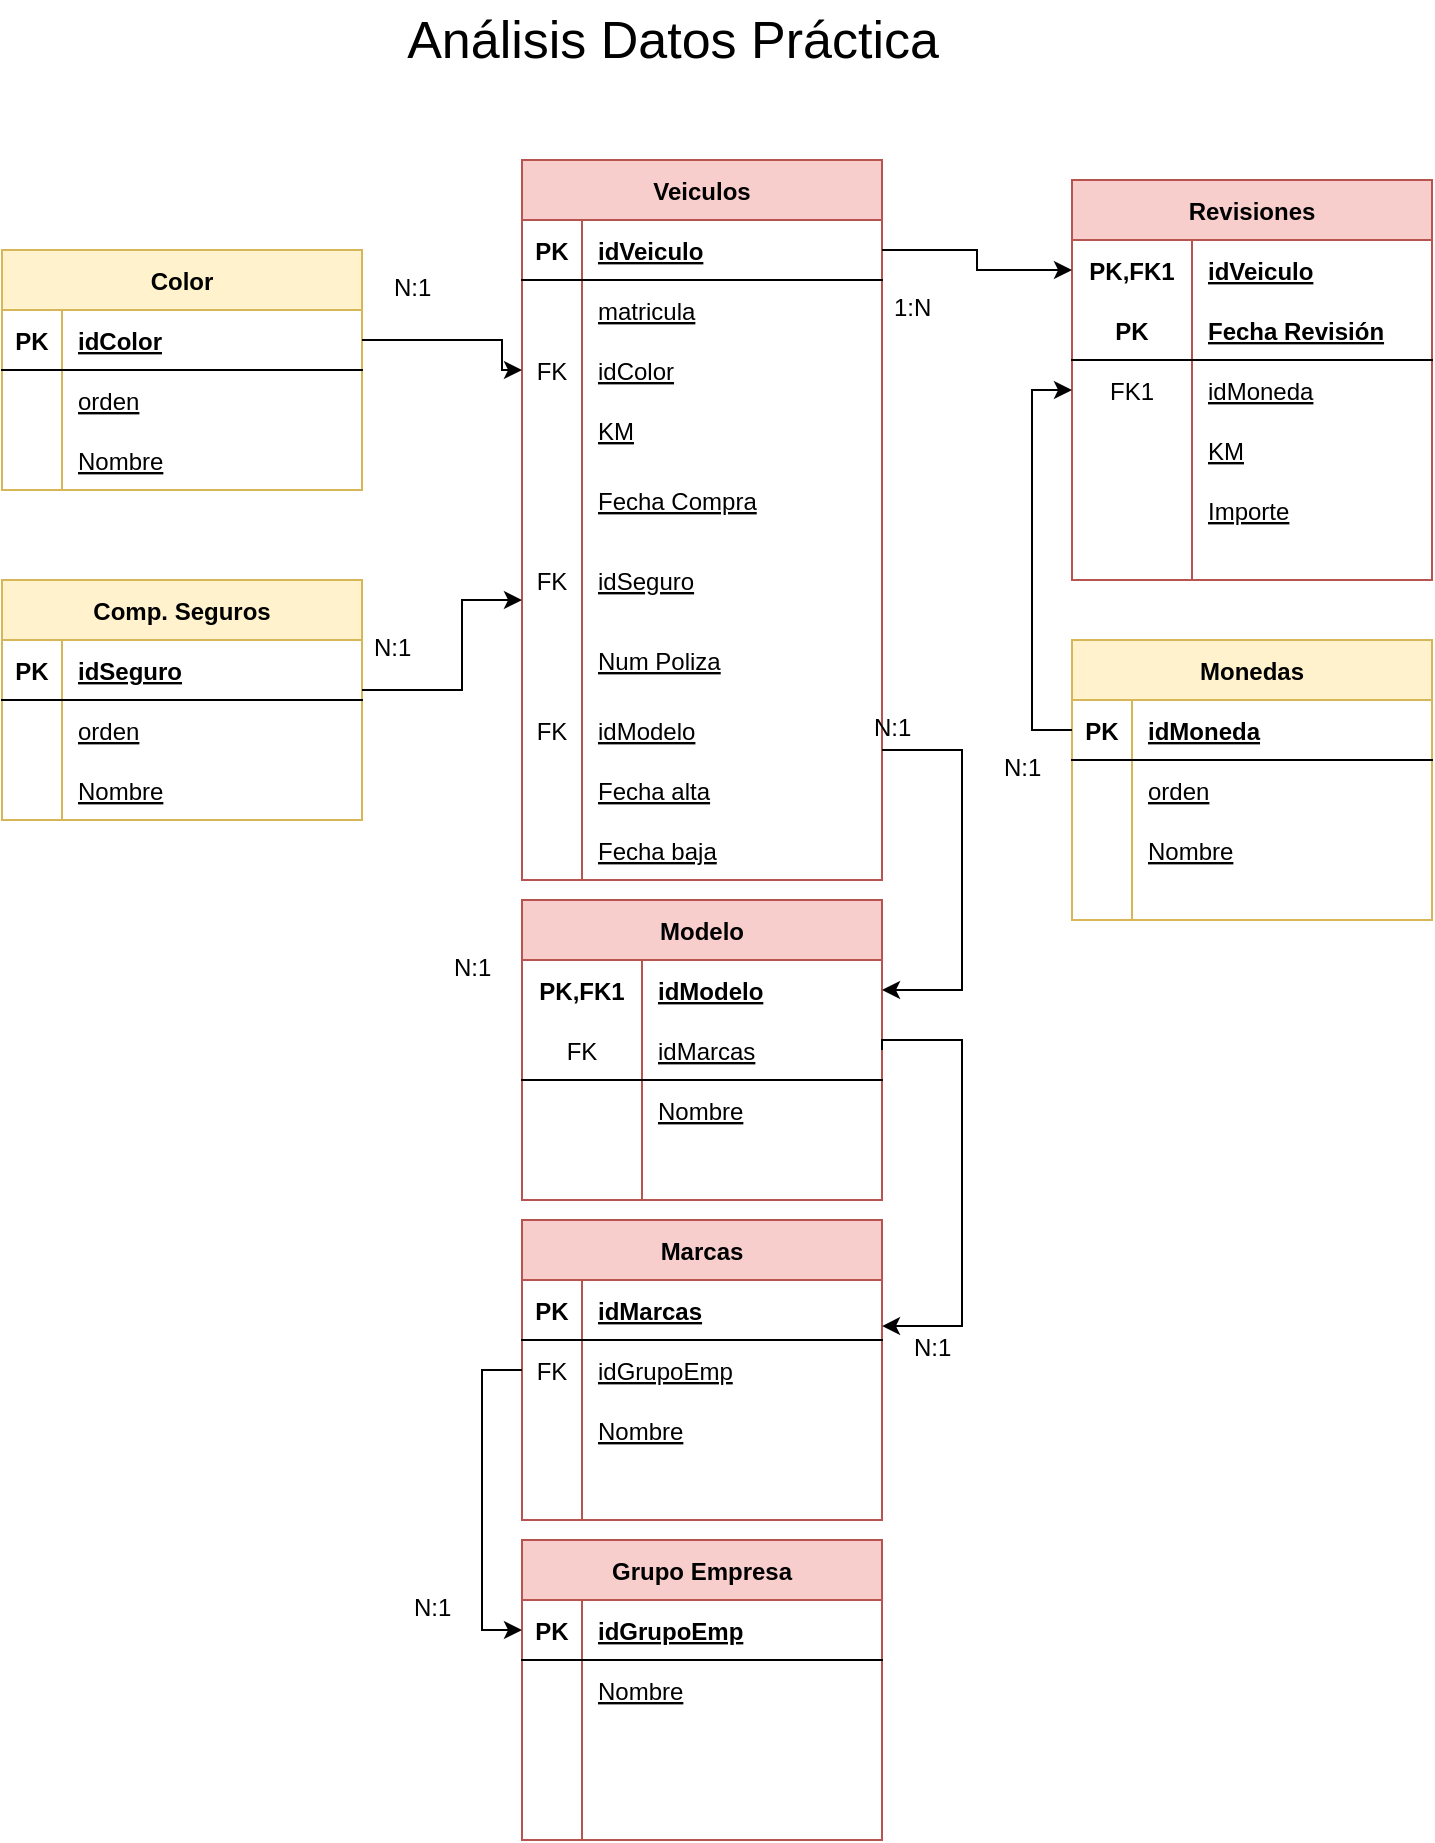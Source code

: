 <mxfile version="20.8.10" type="device"><diagram id="R2lEEEUBdFMjLlhIrx00" name="Page-1"><mxGraphModel dx="1322" dy="835" grid="1" gridSize="10" guides="1" tooltips="1" connect="1" arrows="1" fold="1" page="1" pageScale="1" pageWidth="850" pageHeight="1100" math="0" shadow="0" extFonts="Permanent Marker^https://fonts.googleapis.com/css?family=Permanent+Marker"><root><mxCell id="0"/><mxCell id="1" parent="0"/><mxCell id="zGEkNFuMhhbatjCjMRra-1" value="Veiculos" style="shape=table;startSize=30;container=1;collapsible=1;childLayout=tableLayout;fixedRows=1;rowLines=0;fontStyle=1;align=center;resizeLast=1;fillColor=#f8cecc;strokeColor=#b85450;" parent="1" vertex="1"><mxGeometry x="70" y="90" width="180" height="360" as="geometry"/></mxCell><mxCell id="zGEkNFuMhhbatjCjMRra-2" value="" style="shape=tableRow;horizontal=0;startSize=0;swimlaneHead=0;swimlaneBody=0;fillColor=none;collapsible=0;dropTarget=0;points=[[0,0.5],[1,0.5]];portConstraint=eastwest;top=0;left=0;right=0;bottom=1;" parent="zGEkNFuMhhbatjCjMRra-1" vertex="1"><mxGeometry y="30" width="180" height="30" as="geometry"/></mxCell><mxCell id="zGEkNFuMhhbatjCjMRra-3" value="PK" style="shape=partialRectangle;connectable=0;fillColor=none;top=0;left=0;bottom=0;right=0;fontStyle=1;overflow=hidden;" parent="zGEkNFuMhhbatjCjMRra-2" vertex="1"><mxGeometry width="30" height="30" as="geometry"><mxRectangle width="30" height="30" as="alternateBounds"/></mxGeometry></mxCell><mxCell id="zGEkNFuMhhbatjCjMRra-4" value="idVeiculo" style="shape=partialRectangle;connectable=0;fillColor=none;top=0;left=0;bottom=0;right=0;align=left;spacingLeft=6;fontStyle=5;overflow=hidden;" parent="zGEkNFuMhhbatjCjMRra-2" vertex="1"><mxGeometry x="30" width="150" height="30" as="geometry"><mxRectangle width="150" height="30" as="alternateBounds"/></mxGeometry></mxCell><mxCell id="zGEkNFuMhhbatjCjMRra-5" value="" style="shape=tableRow;horizontal=0;startSize=0;swimlaneHead=0;swimlaneBody=0;fillColor=none;collapsible=0;dropTarget=0;points=[[0,0.5],[1,0.5]];portConstraint=eastwest;top=0;left=0;right=0;bottom=0;" parent="zGEkNFuMhhbatjCjMRra-1" vertex="1"><mxGeometry y="60" width="180" height="30" as="geometry"/></mxCell><mxCell id="zGEkNFuMhhbatjCjMRra-6" value="" style="shape=partialRectangle;connectable=0;fillColor=none;top=0;left=0;bottom=0;right=0;editable=1;overflow=hidden;" parent="zGEkNFuMhhbatjCjMRra-5" vertex="1"><mxGeometry width="30" height="30" as="geometry"><mxRectangle width="30" height="30" as="alternateBounds"/></mxGeometry></mxCell><mxCell id="zGEkNFuMhhbatjCjMRra-7" value="matricula" style="shape=partialRectangle;connectable=0;fillColor=none;top=0;left=0;bottom=0;right=0;align=left;spacingLeft=6;overflow=hidden;fontStyle=4" parent="zGEkNFuMhhbatjCjMRra-5" vertex="1"><mxGeometry x="30" width="150" height="30" as="geometry"><mxRectangle width="150" height="30" as="alternateBounds"/></mxGeometry></mxCell><mxCell id="zGEkNFuMhhbatjCjMRra-33" value="" style="shape=tableRow;horizontal=0;startSize=0;swimlaneHead=0;swimlaneBody=0;fillColor=none;collapsible=0;dropTarget=0;points=[[0,0.5],[1,0.5]];portConstraint=eastwest;top=0;left=0;right=0;bottom=0;" parent="zGEkNFuMhhbatjCjMRra-1" vertex="1"><mxGeometry y="90" width="180" height="30" as="geometry"/></mxCell><mxCell id="zGEkNFuMhhbatjCjMRra-34" value="FK" style="shape=partialRectangle;connectable=0;fillColor=none;top=0;left=0;bottom=0;right=0;editable=1;overflow=hidden;" parent="zGEkNFuMhhbatjCjMRra-33" vertex="1"><mxGeometry width="30" height="30" as="geometry"><mxRectangle width="30" height="30" as="alternateBounds"/></mxGeometry></mxCell><mxCell id="zGEkNFuMhhbatjCjMRra-35" value="idColor" style="shape=partialRectangle;connectable=0;fillColor=none;top=0;left=0;bottom=0;right=0;align=left;spacingLeft=6;overflow=hidden;fontStyle=4" parent="zGEkNFuMhhbatjCjMRra-33" vertex="1"><mxGeometry x="30" width="150" height="30" as="geometry"><mxRectangle width="150" height="30" as="alternateBounds"/></mxGeometry></mxCell><mxCell id="zGEkNFuMhhbatjCjMRra-8" value="" style="shape=tableRow;horizontal=0;startSize=0;swimlaneHead=0;swimlaneBody=0;fillColor=none;collapsible=0;dropTarget=0;points=[[0,0.5],[1,0.5]];portConstraint=eastwest;top=0;left=0;right=0;bottom=0;" parent="zGEkNFuMhhbatjCjMRra-1" vertex="1"><mxGeometry y="120" width="180" height="30" as="geometry"/></mxCell><mxCell id="zGEkNFuMhhbatjCjMRra-9" value="" style="shape=partialRectangle;connectable=0;fillColor=none;top=0;left=0;bottom=0;right=0;editable=1;overflow=hidden;" parent="zGEkNFuMhhbatjCjMRra-8" vertex="1"><mxGeometry width="30" height="30" as="geometry"><mxRectangle width="30" height="30" as="alternateBounds"/></mxGeometry></mxCell><mxCell id="zGEkNFuMhhbatjCjMRra-10" value="KM" style="shape=partialRectangle;connectable=0;fillColor=none;top=0;left=0;bottom=0;right=0;align=left;spacingLeft=6;overflow=hidden;fontStyle=4" parent="zGEkNFuMhhbatjCjMRra-8" vertex="1"><mxGeometry x="30" width="150" height="30" as="geometry"><mxRectangle width="150" height="30" as="alternateBounds"/></mxGeometry></mxCell><mxCell id="zGEkNFuMhhbatjCjMRra-11" value="" style="shape=tableRow;horizontal=0;startSize=0;swimlaneHead=0;swimlaneBody=0;fillColor=none;collapsible=0;dropTarget=0;points=[[0,0.5],[1,0.5]];portConstraint=eastwest;top=0;left=0;right=0;bottom=0;" parent="zGEkNFuMhhbatjCjMRra-1" vertex="1"><mxGeometry y="150" width="180" height="40" as="geometry"/></mxCell><mxCell id="zGEkNFuMhhbatjCjMRra-12" value="" style="shape=partialRectangle;connectable=0;fillColor=none;top=0;left=0;bottom=0;right=0;editable=1;overflow=hidden;" parent="zGEkNFuMhhbatjCjMRra-11" vertex="1"><mxGeometry width="30" height="40" as="geometry"><mxRectangle width="30" height="40" as="alternateBounds"/></mxGeometry></mxCell><mxCell id="zGEkNFuMhhbatjCjMRra-13" value="Fecha Compra" style="shape=partialRectangle;connectable=0;fillColor=none;top=0;left=0;bottom=0;right=0;align=left;spacingLeft=6;overflow=hidden;fontStyle=4" parent="zGEkNFuMhhbatjCjMRra-11" vertex="1"><mxGeometry x="30" width="150" height="40" as="geometry"><mxRectangle width="150" height="40" as="alternateBounds"/></mxGeometry></mxCell><mxCell id="zGEkNFuMhhbatjCjMRra-14" value="" style="shape=tableRow;horizontal=0;startSize=0;swimlaneHead=0;swimlaneBody=0;fillColor=none;collapsible=0;dropTarget=0;points=[[0,0.5],[1,0.5]];portConstraint=eastwest;top=0;left=0;right=0;bottom=0;" parent="zGEkNFuMhhbatjCjMRra-1" vertex="1"><mxGeometry y="190" width="180" height="40" as="geometry"/></mxCell><mxCell id="zGEkNFuMhhbatjCjMRra-15" value="FK" style="shape=partialRectangle;connectable=0;fillColor=none;top=0;left=0;bottom=0;right=0;editable=1;overflow=hidden;" parent="zGEkNFuMhhbatjCjMRra-14" vertex="1"><mxGeometry width="30" height="40" as="geometry"><mxRectangle width="30" height="40" as="alternateBounds"/></mxGeometry></mxCell><mxCell id="zGEkNFuMhhbatjCjMRra-16" value="idSeguro" style="shape=partialRectangle;connectable=0;fillColor=none;top=0;left=0;bottom=0;right=0;align=left;spacingLeft=6;overflow=hidden;fontStyle=4" parent="zGEkNFuMhhbatjCjMRra-14" vertex="1"><mxGeometry x="30" width="150" height="40" as="geometry"><mxRectangle width="150" height="40" as="alternateBounds"/></mxGeometry></mxCell><mxCell id="zGEkNFuMhhbatjCjMRra-17" value="" style="shape=tableRow;horizontal=0;startSize=0;swimlaneHead=0;swimlaneBody=0;fillColor=none;collapsible=0;dropTarget=0;points=[[0,0.5],[1,0.5]];portConstraint=eastwest;top=0;left=0;right=0;bottom=0;" parent="zGEkNFuMhhbatjCjMRra-1" vertex="1"><mxGeometry y="230" width="180" height="40" as="geometry"/></mxCell><mxCell id="zGEkNFuMhhbatjCjMRra-18" value="" style="shape=partialRectangle;connectable=0;fillColor=none;top=0;left=0;bottom=0;right=0;editable=1;overflow=hidden;" parent="zGEkNFuMhhbatjCjMRra-17" vertex="1"><mxGeometry width="30" height="40" as="geometry"><mxRectangle width="30" height="40" as="alternateBounds"/></mxGeometry></mxCell><mxCell id="zGEkNFuMhhbatjCjMRra-19" value="Num Poliza" style="shape=partialRectangle;connectable=0;fillColor=none;top=0;left=0;bottom=0;right=0;align=left;spacingLeft=6;overflow=hidden;fontStyle=4" parent="zGEkNFuMhhbatjCjMRra-17" vertex="1"><mxGeometry x="30" width="150" height="40" as="geometry"><mxRectangle width="150" height="40" as="alternateBounds"/></mxGeometry></mxCell><mxCell id="rIKwy2WByhhXQxjDr6ef-1" value="" style="shape=tableRow;horizontal=0;startSize=0;swimlaneHead=0;swimlaneBody=0;fillColor=none;collapsible=0;dropTarget=0;points=[[0,0.5],[1,0.5]];portConstraint=eastwest;top=0;left=0;right=0;bottom=0;" parent="zGEkNFuMhhbatjCjMRra-1" vertex="1"><mxGeometry y="270" width="180" height="30" as="geometry"/></mxCell><mxCell id="rIKwy2WByhhXQxjDr6ef-2" value="FK" style="shape=partialRectangle;connectable=0;fillColor=none;top=0;left=0;bottom=0;right=0;editable=1;overflow=hidden;" parent="rIKwy2WByhhXQxjDr6ef-1" vertex="1"><mxGeometry width="30" height="30" as="geometry"><mxRectangle width="30" height="30" as="alternateBounds"/></mxGeometry></mxCell><mxCell id="rIKwy2WByhhXQxjDr6ef-3" value="idModelo" style="shape=partialRectangle;connectable=0;fillColor=none;top=0;left=0;bottom=0;right=0;align=left;spacingLeft=6;overflow=hidden;fontStyle=4" parent="rIKwy2WByhhXQxjDr6ef-1" vertex="1"><mxGeometry x="30" width="150" height="30" as="geometry"><mxRectangle width="150" height="30" as="alternateBounds"/></mxGeometry></mxCell><mxCell id="rIKwy2WByhhXQxjDr6ef-8" value="" style="shape=tableRow;horizontal=0;startSize=0;swimlaneHead=0;swimlaneBody=0;fillColor=none;collapsible=0;dropTarget=0;points=[[0,0.5],[1,0.5]];portConstraint=eastwest;top=0;left=0;right=0;bottom=0;" parent="zGEkNFuMhhbatjCjMRra-1" vertex="1"><mxGeometry y="300" width="180" height="30" as="geometry"/></mxCell><mxCell id="rIKwy2WByhhXQxjDr6ef-9" value="" style="shape=partialRectangle;connectable=0;fillColor=none;top=0;left=0;bottom=0;right=0;editable=1;overflow=hidden;" parent="rIKwy2WByhhXQxjDr6ef-8" vertex="1"><mxGeometry width="30" height="30" as="geometry"><mxRectangle width="30" height="30" as="alternateBounds"/></mxGeometry></mxCell><mxCell id="rIKwy2WByhhXQxjDr6ef-10" value="Fecha alta" style="shape=partialRectangle;connectable=0;fillColor=none;top=0;left=0;bottom=0;right=0;align=left;spacingLeft=6;overflow=hidden;fontStyle=4" parent="rIKwy2WByhhXQxjDr6ef-8" vertex="1"><mxGeometry x="30" width="150" height="30" as="geometry"><mxRectangle width="150" height="30" as="alternateBounds"/></mxGeometry></mxCell><mxCell id="rIKwy2WByhhXQxjDr6ef-11" value="" style="shape=tableRow;horizontal=0;startSize=0;swimlaneHead=0;swimlaneBody=0;fillColor=none;collapsible=0;dropTarget=0;points=[[0,0.5],[1,0.5]];portConstraint=eastwest;top=0;left=0;right=0;bottom=0;" parent="zGEkNFuMhhbatjCjMRra-1" vertex="1"><mxGeometry y="330" width="180" height="30" as="geometry"/></mxCell><mxCell id="rIKwy2WByhhXQxjDr6ef-12" value="" style="shape=partialRectangle;connectable=0;fillColor=none;top=0;left=0;bottom=0;right=0;editable=1;overflow=hidden;" parent="rIKwy2WByhhXQxjDr6ef-11" vertex="1"><mxGeometry width="30" height="30" as="geometry"><mxRectangle width="30" height="30" as="alternateBounds"/></mxGeometry></mxCell><mxCell id="rIKwy2WByhhXQxjDr6ef-13" value="Fecha baja" style="shape=partialRectangle;connectable=0;fillColor=none;top=0;left=0;bottom=0;right=0;align=left;spacingLeft=6;overflow=hidden;fontStyle=4" parent="rIKwy2WByhhXQxjDr6ef-11" vertex="1"><mxGeometry x="30" width="150" height="30" as="geometry"><mxRectangle width="150" height="30" as="alternateBounds"/></mxGeometry></mxCell><mxCell id="zGEkNFuMhhbatjCjMRra-20" value="Marcas" style="shape=table;startSize=30;container=1;collapsible=1;childLayout=tableLayout;fixedRows=1;rowLines=0;fontStyle=1;align=center;resizeLast=1;fillColor=#f8cecc;strokeColor=#b85450;" parent="1" vertex="1"><mxGeometry x="70" y="620" width="180" height="150" as="geometry"/></mxCell><mxCell id="zGEkNFuMhhbatjCjMRra-21" value="" style="shape=tableRow;horizontal=0;startSize=0;swimlaneHead=0;swimlaneBody=0;fillColor=none;collapsible=0;dropTarget=0;points=[[0,0.5],[1,0.5]];portConstraint=eastwest;top=0;left=0;right=0;bottom=1;" parent="zGEkNFuMhhbatjCjMRra-20" vertex="1"><mxGeometry y="30" width="180" height="30" as="geometry"/></mxCell><mxCell id="zGEkNFuMhhbatjCjMRra-22" value="PK" style="shape=partialRectangle;connectable=0;fillColor=none;top=0;left=0;bottom=0;right=0;fontStyle=1;overflow=hidden;" parent="zGEkNFuMhhbatjCjMRra-21" vertex="1"><mxGeometry width="30" height="30" as="geometry"><mxRectangle width="30" height="30" as="alternateBounds"/></mxGeometry></mxCell><mxCell id="zGEkNFuMhhbatjCjMRra-23" value="idMarcas" style="shape=partialRectangle;connectable=0;fillColor=none;top=0;left=0;bottom=0;right=0;align=left;spacingLeft=6;fontStyle=5;overflow=hidden;" parent="zGEkNFuMhhbatjCjMRra-21" vertex="1"><mxGeometry x="30" width="150" height="30" as="geometry"><mxRectangle width="150" height="30" as="alternateBounds"/></mxGeometry></mxCell><mxCell id="zGEkNFuMhhbatjCjMRra-24" value="" style="shape=tableRow;horizontal=0;startSize=0;swimlaneHead=0;swimlaneBody=0;fillColor=none;collapsible=0;dropTarget=0;points=[[0,0.5],[1,0.5]];portConstraint=eastwest;top=0;left=0;right=0;bottom=0;" parent="zGEkNFuMhhbatjCjMRra-20" vertex="1"><mxGeometry y="60" width="180" height="30" as="geometry"/></mxCell><mxCell id="zGEkNFuMhhbatjCjMRra-25" value="FK" style="shape=partialRectangle;connectable=0;fillColor=none;top=0;left=0;bottom=0;right=0;editable=1;overflow=hidden;" parent="zGEkNFuMhhbatjCjMRra-24" vertex="1"><mxGeometry width="30" height="30" as="geometry"><mxRectangle width="30" height="30" as="alternateBounds"/></mxGeometry></mxCell><mxCell id="zGEkNFuMhhbatjCjMRra-26" value="idGrupoEmp" style="shape=partialRectangle;connectable=0;fillColor=none;top=0;left=0;bottom=0;right=0;align=left;spacingLeft=6;overflow=hidden;fontStyle=4" parent="zGEkNFuMhhbatjCjMRra-24" vertex="1"><mxGeometry x="30" width="150" height="30" as="geometry"><mxRectangle width="150" height="30" as="alternateBounds"/></mxGeometry></mxCell><mxCell id="zGEkNFuMhhbatjCjMRra-27" value="" style="shape=tableRow;horizontal=0;startSize=0;swimlaneHead=0;swimlaneBody=0;fillColor=none;collapsible=0;dropTarget=0;points=[[0,0.5],[1,0.5]];portConstraint=eastwest;top=0;left=0;right=0;bottom=0;" parent="zGEkNFuMhhbatjCjMRra-20" vertex="1"><mxGeometry y="90" width="180" height="30" as="geometry"/></mxCell><mxCell id="zGEkNFuMhhbatjCjMRra-28" value="" style="shape=partialRectangle;connectable=0;fillColor=none;top=0;left=0;bottom=0;right=0;editable=1;overflow=hidden;" parent="zGEkNFuMhhbatjCjMRra-27" vertex="1"><mxGeometry width="30" height="30" as="geometry"><mxRectangle width="30" height="30" as="alternateBounds"/></mxGeometry></mxCell><mxCell id="zGEkNFuMhhbatjCjMRra-29" value="Nombre" style="shape=partialRectangle;connectable=0;fillColor=none;top=0;left=0;bottom=0;right=0;align=left;spacingLeft=6;overflow=hidden;fontStyle=4" parent="zGEkNFuMhhbatjCjMRra-27" vertex="1"><mxGeometry x="30" width="150" height="30" as="geometry"><mxRectangle width="150" height="30" as="alternateBounds"/></mxGeometry></mxCell><mxCell id="zGEkNFuMhhbatjCjMRra-30" value="" style="shape=tableRow;horizontal=0;startSize=0;swimlaneHead=0;swimlaneBody=0;fillColor=none;collapsible=0;dropTarget=0;points=[[0,0.5],[1,0.5]];portConstraint=eastwest;top=0;left=0;right=0;bottom=0;" parent="zGEkNFuMhhbatjCjMRra-20" vertex="1"><mxGeometry y="120" width="180" height="30" as="geometry"/></mxCell><mxCell id="zGEkNFuMhhbatjCjMRra-31" value="" style="shape=partialRectangle;connectable=0;fillColor=none;top=0;left=0;bottom=0;right=0;editable=1;overflow=hidden;" parent="zGEkNFuMhhbatjCjMRra-30" vertex="1"><mxGeometry width="30" height="30" as="geometry"><mxRectangle width="30" height="30" as="alternateBounds"/></mxGeometry></mxCell><mxCell id="zGEkNFuMhhbatjCjMRra-32" value="" style="shape=partialRectangle;connectable=0;fillColor=none;top=0;left=0;bottom=0;right=0;align=left;spacingLeft=6;overflow=hidden;" parent="zGEkNFuMhhbatjCjMRra-30" vertex="1"><mxGeometry x="30" width="150" height="30" as="geometry"><mxRectangle width="150" height="30" as="alternateBounds"/></mxGeometry></mxCell><mxCell id="zGEkNFuMhhbatjCjMRra-36" value="Modelo" style="shape=table;startSize=30;container=1;collapsible=1;childLayout=tableLayout;fixedRows=1;rowLines=0;fontStyle=1;align=center;resizeLast=1;fillColor=#f8cecc;strokeColor=#b85450;" parent="1" vertex="1"><mxGeometry x="70" y="460" width="180" height="150" as="geometry"/></mxCell><mxCell id="zGEkNFuMhhbatjCjMRra-37" value="" style="shape=tableRow;horizontal=0;startSize=0;swimlaneHead=0;swimlaneBody=0;fillColor=none;collapsible=0;dropTarget=0;points=[[0,0.5],[1,0.5]];portConstraint=eastwest;top=0;left=0;right=0;bottom=0;" parent="zGEkNFuMhhbatjCjMRra-36" vertex="1"><mxGeometry y="30" width="180" height="30" as="geometry"/></mxCell><mxCell id="zGEkNFuMhhbatjCjMRra-38" value="PK,FK1" style="shape=partialRectangle;connectable=0;fillColor=none;top=0;left=0;bottom=0;right=0;fontStyle=1;overflow=hidden;" parent="zGEkNFuMhhbatjCjMRra-37" vertex="1"><mxGeometry width="60" height="30" as="geometry"><mxRectangle width="60" height="30" as="alternateBounds"/></mxGeometry></mxCell><mxCell id="zGEkNFuMhhbatjCjMRra-39" value="idModelo" style="shape=partialRectangle;connectable=0;fillColor=none;top=0;left=0;bottom=0;right=0;align=left;spacingLeft=6;fontStyle=5;overflow=hidden;" parent="zGEkNFuMhhbatjCjMRra-37" vertex="1"><mxGeometry x="60" width="120" height="30" as="geometry"><mxRectangle width="120" height="30" as="alternateBounds"/></mxGeometry></mxCell><mxCell id="zGEkNFuMhhbatjCjMRra-40" value="" style="shape=tableRow;horizontal=0;startSize=0;swimlaneHead=0;swimlaneBody=0;fillColor=none;collapsible=0;dropTarget=0;points=[[0,0.5],[1,0.5]];portConstraint=eastwest;top=0;left=0;right=0;bottom=1;" parent="zGEkNFuMhhbatjCjMRra-36" vertex="1"><mxGeometry y="60" width="180" height="30" as="geometry"/></mxCell><mxCell id="zGEkNFuMhhbatjCjMRra-41" value="FK" style="shape=partialRectangle;connectable=0;fillColor=none;top=0;left=0;bottom=0;right=0;fontStyle=0;overflow=hidden;" parent="zGEkNFuMhhbatjCjMRra-40" vertex="1"><mxGeometry width="60" height="30" as="geometry"><mxRectangle width="60" height="30" as="alternateBounds"/></mxGeometry></mxCell><mxCell id="zGEkNFuMhhbatjCjMRra-42" value="idMarcas" style="shape=partialRectangle;connectable=0;fillColor=none;top=0;left=0;bottom=0;right=0;align=left;spacingLeft=6;fontStyle=4;overflow=hidden;" parent="zGEkNFuMhhbatjCjMRra-40" vertex="1"><mxGeometry x="60" width="120" height="30" as="geometry"><mxRectangle width="120" height="30" as="alternateBounds"/></mxGeometry></mxCell><mxCell id="zGEkNFuMhhbatjCjMRra-43" value="" style="shape=tableRow;horizontal=0;startSize=0;swimlaneHead=0;swimlaneBody=0;fillColor=none;collapsible=0;dropTarget=0;points=[[0,0.5],[1,0.5]];portConstraint=eastwest;top=0;left=0;right=0;bottom=0;" parent="zGEkNFuMhhbatjCjMRra-36" vertex="1"><mxGeometry y="90" width="180" height="30" as="geometry"/></mxCell><mxCell id="zGEkNFuMhhbatjCjMRra-44" value="" style="shape=partialRectangle;connectable=0;fillColor=none;top=0;left=0;bottom=0;right=0;editable=1;overflow=hidden;" parent="zGEkNFuMhhbatjCjMRra-43" vertex="1"><mxGeometry width="60" height="30" as="geometry"><mxRectangle width="60" height="30" as="alternateBounds"/></mxGeometry></mxCell><mxCell id="zGEkNFuMhhbatjCjMRra-45" value="Nombre" style="shape=partialRectangle;connectable=0;fillColor=none;top=0;left=0;bottom=0;right=0;align=left;spacingLeft=6;overflow=hidden;fontStyle=4" parent="zGEkNFuMhhbatjCjMRra-43" vertex="1"><mxGeometry x="60" width="120" height="30" as="geometry"><mxRectangle width="120" height="30" as="alternateBounds"/></mxGeometry></mxCell><mxCell id="zGEkNFuMhhbatjCjMRra-46" value="" style="shape=tableRow;horizontal=0;startSize=0;swimlaneHead=0;swimlaneBody=0;fillColor=none;collapsible=0;dropTarget=0;points=[[0,0.5],[1,0.5]];portConstraint=eastwest;top=0;left=0;right=0;bottom=0;" parent="zGEkNFuMhhbatjCjMRra-36" vertex="1"><mxGeometry y="120" width="180" height="30" as="geometry"/></mxCell><mxCell id="zGEkNFuMhhbatjCjMRra-47" value="" style="shape=partialRectangle;connectable=0;fillColor=none;top=0;left=0;bottom=0;right=0;editable=1;overflow=hidden;" parent="zGEkNFuMhhbatjCjMRra-46" vertex="1"><mxGeometry width="60" height="30" as="geometry"><mxRectangle width="60" height="30" as="alternateBounds"/></mxGeometry></mxCell><mxCell id="zGEkNFuMhhbatjCjMRra-48" value="" style="shape=partialRectangle;connectable=0;fillColor=none;top=0;left=0;bottom=0;right=0;align=left;spacingLeft=6;overflow=hidden;" parent="zGEkNFuMhhbatjCjMRra-46" vertex="1"><mxGeometry x="60" width="120" height="30" as="geometry"><mxRectangle width="120" height="30" as="alternateBounds"/></mxGeometry></mxCell><mxCell id="zGEkNFuMhhbatjCjMRra-49" value="Grupo Empresa" style="shape=table;startSize=30;container=1;collapsible=1;childLayout=tableLayout;fixedRows=1;rowLines=0;fontStyle=1;align=center;resizeLast=1;fillColor=#f8cecc;strokeColor=#b85450;" parent="1" vertex="1"><mxGeometry x="70" y="780" width="180" height="150" as="geometry"/></mxCell><mxCell id="zGEkNFuMhhbatjCjMRra-50" value="" style="shape=tableRow;horizontal=0;startSize=0;swimlaneHead=0;swimlaneBody=0;fillColor=none;collapsible=0;dropTarget=0;points=[[0,0.5],[1,0.5]];portConstraint=eastwest;top=0;left=0;right=0;bottom=1;" parent="zGEkNFuMhhbatjCjMRra-49" vertex="1"><mxGeometry y="30" width="180" height="30" as="geometry"/></mxCell><mxCell id="zGEkNFuMhhbatjCjMRra-51" value="PK" style="shape=partialRectangle;connectable=0;fillColor=none;top=0;left=0;bottom=0;right=0;fontStyle=1;overflow=hidden;" parent="zGEkNFuMhhbatjCjMRra-50" vertex="1"><mxGeometry width="30" height="30" as="geometry"><mxRectangle width="30" height="30" as="alternateBounds"/></mxGeometry></mxCell><mxCell id="zGEkNFuMhhbatjCjMRra-52" value="idGrupoEmp" style="shape=partialRectangle;connectable=0;fillColor=none;top=0;left=0;bottom=0;right=0;align=left;spacingLeft=6;fontStyle=5;overflow=hidden;" parent="zGEkNFuMhhbatjCjMRra-50" vertex="1"><mxGeometry x="30" width="150" height="30" as="geometry"><mxRectangle width="150" height="30" as="alternateBounds"/></mxGeometry></mxCell><mxCell id="zGEkNFuMhhbatjCjMRra-53" value="" style="shape=tableRow;horizontal=0;startSize=0;swimlaneHead=0;swimlaneBody=0;fillColor=none;collapsible=0;dropTarget=0;points=[[0,0.5],[1,0.5]];portConstraint=eastwest;top=0;left=0;right=0;bottom=0;" parent="zGEkNFuMhhbatjCjMRra-49" vertex="1"><mxGeometry y="60" width="180" height="30" as="geometry"/></mxCell><mxCell id="zGEkNFuMhhbatjCjMRra-54" value="" style="shape=partialRectangle;connectable=0;fillColor=none;top=0;left=0;bottom=0;right=0;editable=1;overflow=hidden;" parent="zGEkNFuMhhbatjCjMRra-53" vertex="1"><mxGeometry width="30" height="30" as="geometry"><mxRectangle width="30" height="30" as="alternateBounds"/></mxGeometry></mxCell><mxCell id="zGEkNFuMhhbatjCjMRra-55" value="Nombre" style="shape=partialRectangle;connectable=0;fillColor=none;top=0;left=0;bottom=0;right=0;align=left;spacingLeft=6;overflow=hidden;fontStyle=4" parent="zGEkNFuMhhbatjCjMRra-53" vertex="1"><mxGeometry x="30" width="150" height="30" as="geometry"><mxRectangle width="150" height="30" as="alternateBounds"/></mxGeometry></mxCell><mxCell id="zGEkNFuMhhbatjCjMRra-56" value="" style="shape=tableRow;horizontal=0;startSize=0;swimlaneHead=0;swimlaneBody=0;fillColor=none;collapsible=0;dropTarget=0;points=[[0,0.5],[1,0.5]];portConstraint=eastwest;top=0;left=0;right=0;bottom=0;" parent="zGEkNFuMhhbatjCjMRra-49" vertex="1"><mxGeometry y="90" width="180" height="30" as="geometry"/></mxCell><mxCell id="zGEkNFuMhhbatjCjMRra-57" value="" style="shape=partialRectangle;connectable=0;fillColor=none;top=0;left=0;bottom=0;right=0;editable=1;overflow=hidden;" parent="zGEkNFuMhhbatjCjMRra-56" vertex="1"><mxGeometry width="30" height="30" as="geometry"><mxRectangle width="30" height="30" as="alternateBounds"/></mxGeometry></mxCell><mxCell id="zGEkNFuMhhbatjCjMRra-58" value="" style="shape=partialRectangle;connectable=0;fillColor=none;top=0;left=0;bottom=0;right=0;align=left;spacingLeft=6;overflow=hidden;" parent="zGEkNFuMhhbatjCjMRra-56" vertex="1"><mxGeometry x="30" width="150" height="30" as="geometry"><mxRectangle width="150" height="30" as="alternateBounds"/></mxGeometry></mxCell><mxCell id="zGEkNFuMhhbatjCjMRra-59" value="" style="shape=tableRow;horizontal=0;startSize=0;swimlaneHead=0;swimlaneBody=0;fillColor=none;collapsible=0;dropTarget=0;points=[[0,0.5],[1,0.5]];portConstraint=eastwest;top=0;left=0;right=0;bottom=0;" parent="zGEkNFuMhhbatjCjMRra-49" vertex="1"><mxGeometry y="120" width="180" height="30" as="geometry"/></mxCell><mxCell id="zGEkNFuMhhbatjCjMRra-60" value="" style="shape=partialRectangle;connectable=0;fillColor=none;top=0;left=0;bottom=0;right=0;editable=1;overflow=hidden;" parent="zGEkNFuMhhbatjCjMRra-59" vertex="1"><mxGeometry width="30" height="30" as="geometry"><mxRectangle width="30" height="30" as="alternateBounds"/></mxGeometry></mxCell><mxCell id="zGEkNFuMhhbatjCjMRra-61" value="" style="shape=partialRectangle;connectable=0;fillColor=none;top=0;left=0;bottom=0;right=0;align=left;spacingLeft=6;overflow=hidden;" parent="zGEkNFuMhhbatjCjMRra-59" vertex="1"><mxGeometry x="30" width="150" height="30" as="geometry"><mxRectangle width="150" height="30" as="alternateBounds"/></mxGeometry></mxCell><mxCell id="zGEkNFuMhhbatjCjMRra-63" value="Color" style="shape=table;startSize=30;container=1;collapsible=1;childLayout=tableLayout;fixedRows=1;rowLines=0;fontStyle=1;align=center;resizeLast=1;fillColor=#fff2cc;strokeColor=#d6b656;" parent="1" vertex="1"><mxGeometry x="-190" y="135" width="180" height="120" as="geometry"/></mxCell><mxCell id="zGEkNFuMhhbatjCjMRra-64" value="" style="shape=tableRow;horizontal=0;startSize=0;swimlaneHead=0;swimlaneBody=0;fillColor=none;collapsible=0;dropTarget=0;points=[[0,0.5],[1,0.5]];portConstraint=eastwest;top=0;left=0;right=0;bottom=1;" parent="zGEkNFuMhhbatjCjMRra-63" vertex="1"><mxGeometry y="30" width="180" height="30" as="geometry"/></mxCell><mxCell id="zGEkNFuMhhbatjCjMRra-65" value="PK" style="shape=partialRectangle;connectable=0;fillColor=none;top=0;left=0;bottom=0;right=0;fontStyle=1;overflow=hidden;" parent="zGEkNFuMhhbatjCjMRra-64" vertex="1"><mxGeometry width="30" height="30" as="geometry"><mxRectangle width="30" height="30" as="alternateBounds"/></mxGeometry></mxCell><mxCell id="zGEkNFuMhhbatjCjMRra-66" value="idColor" style="shape=partialRectangle;connectable=0;fillColor=none;top=0;left=0;bottom=0;right=0;align=left;spacingLeft=6;fontStyle=5;overflow=hidden;" parent="zGEkNFuMhhbatjCjMRra-64" vertex="1"><mxGeometry x="30" width="150" height="30" as="geometry"><mxRectangle width="150" height="30" as="alternateBounds"/></mxGeometry></mxCell><mxCell id="zGEkNFuMhhbatjCjMRra-67" value="" style="shape=tableRow;horizontal=0;startSize=0;swimlaneHead=0;swimlaneBody=0;fillColor=none;collapsible=0;dropTarget=0;points=[[0,0.5],[1,0.5]];portConstraint=eastwest;top=0;left=0;right=0;bottom=0;" parent="zGEkNFuMhhbatjCjMRra-63" vertex="1"><mxGeometry y="60" width="180" height="30" as="geometry"/></mxCell><mxCell id="zGEkNFuMhhbatjCjMRra-68" value="" style="shape=partialRectangle;connectable=0;fillColor=none;top=0;left=0;bottom=0;right=0;editable=1;overflow=hidden;" parent="zGEkNFuMhhbatjCjMRra-67" vertex="1"><mxGeometry width="30" height="30" as="geometry"><mxRectangle width="30" height="30" as="alternateBounds"/></mxGeometry></mxCell><mxCell id="zGEkNFuMhhbatjCjMRra-69" value="orden" style="shape=partialRectangle;connectable=0;fillColor=none;top=0;left=0;bottom=0;right=0;align=left;spacingLeft=6;overflow=hidden;fontStyle=4" parent="zGEkNFuMhhbatjCjMRra-67" vertex="1"><mxGeometry x="30" width="150" height="30" as="geometry"><mxRectangle width="150" height="30" as="alternateBounds"/></mxGeometry></mxCell><mxCell id="zGEkNFuMhhbatjCjMRra-70" value="" style="shape=tableRow;horizontal=0;startSize=0;swimlaneHead=0;swimlaneBody=0;fillColor=none;collapsible=0;dropTarget=0;points=[[0,0.5],[1,0.5]];portConstraint=eastwest;top=0;left=0;right=0;bottom=0;" parent="zGEkNFuMhhbatjCjMRra-63" vertex="1"><mxGeometry y="90" width="180" height="30" as="geometry"/></mxCell><mxCell id="zGEkNFuMhhbatjCjMRra-71" value="" style="shape=partialRectangle;connectable=0;fillColor=none;top=0;left=0;bottom=0;right=0;editable=1;overflow=hidden;" parent="zGEkNFuMhhbatjCjMRra-70" vertex="1"><mxGeometry width="30" height="30" as="geometry"><mxRectangle width="30" height="30" as="alternateBounds"/></mxGeometry></mxCell><mxCell id="zGEkNFuMhhbatjCjMRra-72" value="Nombre" style="shape=partialRectangle;connectable=0;fillColor=none;top=0;left=0;bottom=0;right=0;align=left;spacingLeft=6;overflow=hidden;fontStyle=4" parent="zGEkNFuMhhbatjCjMRra-70" vertex="1"><mxGeometry x="30" width="150" height="30" as="geometry"><mxRectangle width="150" height="30" as="alternateBounds"/></mxGeometry></mxCell><mxCell id="zGEkNFuMhhbatjCjMRra-109" value="Comp. Seguros" style="shape=table;startSize=30;container=1;collapsible=1;childLayout=tableLayout;fixedRows=1;rowLines=0;fontStyle=1;align=center;resizeLast=1;fillColor=#fff2cc;strokeColor=#d6b656;" parent="1" vertex="1"><mxGeometry x="-190" y="300" width="180" height="120" as="geometry"/></mxCell><mxCell id="zGEkNFuMhhbatjCjMRra-110" value="" style="shape=tableRow;horizontal=0;startSize=0;swimlaneHead=0;swimlaneBody=0;fillColor=none;collapsible=0;dropTarget=0;points=[[0,0.5],[1,0.5]];portConstraint=eastwest;top=0;left=0;right=0;bottom=1;" parent="zGEkNFuMhhbatjCjMRra-109" vertex="1"><mxGeometry y="30" width="180" height="30" as="geometry"/></mxCell><mxCell id="zGEkNFuMhhbatjCjMRra-111" value="PK" style="shape=partialRectangle;connectable=0;fillColor=none;top=0;left=0;bottom=0;right=0;fontStyle=1;overflow=hidden;" parent="zGEkNFuMhhbatjCjMRra-110" vertex="1"><mxGeometry width="30" height="30" as="geometry"><mxRectangle width="30" height="30" as="alternateBounds"/></mxGeometry></mxCell><mxCell id="zGEkNFuMhhbatjCjMRra-112" value="idSeguro" style="shape=partialRectangle;connectable=0;fillColor=none;top=0;left=0;bottom=0;right=0;align=left;spacingLeft=6;fontStyle=5;overflow=hidden;" parent="zGEkNFuMhhbatjCjMRra-110" vertex="1"><mxGeometry x="30" width="150" height="30" as="geometry"><mxRectangle width="150" height="30" as="alternateBounds"/></mxGeometry></mxCell><mxCell id="zGEkNFuMhhbatjCjMRra-113" value="" style="shape=tableRow;horizontal=0;startSize=0;swimlaneHead=0;swimlaneBody=0;fillColor=none;collapsible=0;dropTarget=0;points=[[0,0.5],[1,0.5]];portConstraint=eastwest;top=0;left=0;right=0;bottom=0;" parent="zGEkNFuMhhbatjCjMRra-109" vertex="1"><mxGeometry y="60" width="180" height="30" as="geometry"/></mxCell><mxCell id="zGEkNFuMhhbatjCjMRra-114" value="" style="shape=partialRectangle;connectable=0;fillColor=none;top=0;left=0;bottom=0;right=0;editable=1;overflow=hidden;" parent="zGEkNFuMhhbatjCjMRra-113" vertex="1"><mxGeometry width="30" height="30" as="geometry"><mxRectangle width="30" height="30" as="alternateBounds"/></mxGeometry></mxCell><mxCell id="zGEkNFuMhhbatjCjMRra-115" value="orden" style="shape=partialRectangle;connectable=0;fillColor=none;top=0;left=0;bottom=0;right=0;align=left;spacingLeft=6;overflow=hidden;fontStyle=4" parent="zGEkNFuMhhbatjCjMRra-113" vertex="1"><mxGeometry x="30" width="150" height="30" as="geometry"><mxRectangle width="150" height="30" as="alternateBounds"/></mxGeometry></mxCell><mxCell id="zGEkNFuMhhbatjCjMRra-116" value="" style="shape=tableRow;horizontal=0;startSize=0;swimlaneHead=0;swimlaneBody=0;fillColor=none;collapsible=0;dropTarget=0;points=[[0,0.5],[1,0.5]];portConstraint=eastwest;top=0;left=0;right=0;bottom=0;" parent="zGEkNFuMhhbatjCjMRra-109" vertex="1"><mxGeometry y="90" width="180" height="30" as="geometry"/></mxCell><mxCell id="zGEkNFuMhhbatjCjMRra-117" value="" style="shape=partialRectangle;connectable=0;fillColor=none;top=0;left=0;bottom=0;right=0;editable=1;overflow=hidden;" parent="zGEkNFuMhhbatjCjMRra-116" vertex="1"><mxGeometry width="30" height="30" as="geometry"><mxRectangle width="30" height="30" as="alternateBounds"/></mxGeometry></mxCell><mxCell id="zGEkNFuMhhbatjCjMRra-118" value="Nombre" style="shape=partialRectangle;connectable=0;fillColor=none;top=0;left=0;bottom=0;right=0;align=left;spacingLeft=6;overflow=hidden;fontStyle=4" parent="zGEkNFuMhhbatjCjMRra-116" vertex="1"><mxGeometry x="30" width="150" height="30" as="geometry"><mxRectangle width="150" height="30" as="alternateBounds"/></mxGeometry></mxCell><mxCell id="zGEkNFuMhhbatjCjMRra-135" value="Revisiones" style="shape=table;startSize=30;container=1;collapsible=1;childLayout=tableLayout;fixedRows=1;rowLines=0;fontStyle=1;align=center;resizeLast=1;fillColor=#f8cecc;strokeColor=#b85450;" parent="1" vertex="1"><mxGeometry x="345" y="100" width="180" height="200" as="geometry"/></mxCell><mxCell id="zGEkNFuMhhbatjCjMRra-136" value="" style="shape=tableRow;horizontal=0;startSize=0;swimlaneHead=0;swimlaneBody=0;fillColor=none;collapsible=0;dropTarget=0;points=[[0,0.5],[1,0.5]];portConstraint=eastwest;top=0;left=0;right=0;bottom=0;" parent="zGEkNFuMhhbatjCjMRra-135" vertex="1"><mxGeometry y="30" width="180" height="30" as="geometry"/></mxCell><mxCell id="zGEkNFuMhhbatjCjMRra-137" value="PK,FK1" style="shape=partialRectangle;connectable=0;fillColor=none;top=0;left=0;bottom=0;right=0;fontStyle=1;overflow=hidden;" parent="zGEkNFuMhhbatjCjMRra-136" vertex="1"><mxGeometry width="60" height="30" as="geometry"><mxRectangle width="60" height="30" as="alternateBounds"/></mxGeometry></mxCell><mxCell id="zGEkNFuMhhbatjCjMRra-138" value="idVeiculo" style="shape=partialRectangle;connectable=0;fillColor=none;top=0;left=0;bottom=0;right=0;align=left;spacingLeft=6;fontStyle=5;overflow=hidden;" parent="zGEkNFuMhhbatjCjMRra-136" vertex="1"><mxGeometry x="60" width="120" height="30" as="geometry"><mxRectangle width="120" height="30" as="alternateBounds"/></mxGeometry></mxCell><mxCell id="zGEkNFuMhhbatjCjMRra-139" value="" style="shape=tableRow;horizontal=0;startSize=0;swimlaneHead=0;swimlaneBody=0;fillColor=none;collapsible=0;dropTarget=0;points=[[0,0.5],[1,0.5]];portConstraint=eastwest;top=0;left=0;right=0;bottom=1;" parent="zGEkNFuMhhbatjCjMRra-135" vertex="1"><mxGeometry y="60" width="180" height="30" as="geometry"/></mxCell><mxCell id="zGEkNFuMhhbatjCjMRra-140" value="PK" style="shape=partialRectangle;connectable=0;fillColor=none;top=0;left=0;bottom=0;right=0;fontStyle=1;overflow=hidden;" parent="zGEkNFuMhhbatjCjMRra-139" vertex="1"><mxGeometry width="60" height="30" as="geometry"><mxRectangle width="60" height="30" as="alternateBounds"/></mxGeometry></mxCell><mxCell id="zGEkNFuMhhbatjCjMRra-141" value="Fecha Revisión" style="shape=partialRectangle;connectable=0;fillColor=none;top=0;left=0;bottom=0;right=0;align=left;spacingLeft=6;fontStyle=5;overflow=hidden;" parent="zGEkNFuMhhbatjCjMRra-139" vertex="1"><mxGeometry x="60" width="120" height="30" as="geometry"><mxRectangle width="120" height="30" as="alternateBounds"/></mxGeometry></mxCell><mxCell id="zGEkNFuMhhbatjCjMRra-151" value="" style="shape=tableRow;horizontal=0;startSize=0;swimlaneHead=0;swimlaneBody=0;fillColor=none;collapsible=0;dropTarget=0;points=[[0,0.5],[1,0.5]];portConstraint=eastwest;top=0;left=0;right=0;bottom=0;" parent="zGEkNFuMhhbatjCjMRra-135" vertex="1"><mxGeometry y="90" width="180" height="30" as="geometry"/></mxCell><mxCell id="zGEkNFuMhhbatjCjMRra-152" value="FK1" style="shape=partialRectangle;connectable=0;fillColor=none;top=0;left=0;bottom=0;right=0;editable=1;overflow=hidden;" parent="zGEkNFuMhhbatjCjMRra-151" vertex="1"><mxGeometry width="60" height="30" as="geometry"><mxRectangle width="60" height="30" as="alternateBounds"/></mxGeometry></mxCell><mxCell id="zGEkNFuMhhbatjCjMRra-153" value="idMoneda" style="shape=partialRectangle;connectable=0;fillColor=none;top=0;left=0;bottom=0;right=0;align=left;spacingLeft=6;overflow=hidden;fontStyle=4" parent="zGEkNFuMhhbatjCjMRra-151" vertex="1"><mxGeometry x="60" width="120" height="30" as="geometry"><mxRectangle width="120" height="30" as="alternateBounds"/></mxGeometry></mxCell><mxCell id="zGEkNFuMhhbatjCjMRra-142" value="" style="shape=tableRow;horizontal=0;startSize=0;swimlaneHead=0;swimlaneBody=0;fillColor=none;collapsible=0;dropTarget=0;points=[[0,0.5],[1,0.5]];portConstraint=eastwest;top=0;left=0;right=0;bottom=0;" parent="zGEkNFuMhhbatjCjMRra-135" vertex="1"><mxGeometry y="120" width="180" height="30" as="geometry"/></mxCell><mxCell id="zGEkNFuMhhbatjCjMRra-143" value="" style="shape=partialRectangle;connectable=0;fillColor=none;top=0;left=0;bottom=0;right=0;editable=1;overflow=hidden;" parent="zGEkNFuMhhbatjCjMRra-142" vertex="1"><mxGeometry width="60" height="30" as="geometry"><mxRectangle width="60" height="30" as="alternateBounds"/></mxGeometry></mxCell><mxCell id="zGEkNFuMhhbatjCjMRra-144" value="KM" style="shape=partialRectangle;connectable=0;fillColor=none;top=0;left=0;bottom=0;right=0;align=left;spacingLeft=6;overflow=hidden;fontStyle=4" parent="zGEkNFuMhhbatjCjMRra-142" vertex="1"><mxGeometry x="60" width="120" height="30" as="geometry"><mxRectangle width="120" height="30" as="alternateBounds"/></mxGeometry></mxCell><mxCell id="zGEkNFuMhhbatjCjMRra-148" value="" style="shape=tableRow;horizontal=0;startSize=0;swimlaneHead=0;swimlaneBody=0;fillColor=none;collapsible=0;dropTarget=0;points=[[0,0.5],[1,0.5]];portConstraint=eastwest;top=0;left=0;right=0;bottom=0;" parent="zGEkNFuMhhbatjCjMRra-135" vertex="1"><mxGeometry y="150" width="180" height="30" as="geometry"/></mxCell><mxCell id="zGEkNFuMhhbatjCjMRra-149" value="" style="shape=partialRectangle;connectable=0;fillColor=none;top=0;left=0;bottom=0;right=0;editable=1;overflow=hidden;" parent="zGEkNFuMhhbatjCjMRra-148" vertex="1"><mxGeometry width="60" height="30" as="geometry"><mxRectangle width="60" height="30" as="alternateBounds"/></mxGeometry></mxCell><mxCell id="zGEkNFuMhhbatjCjMRra-150" value="Importe" style="shape=partialRectangle;connectable=0;fillColor=none;top=0;left=0;bottom=0;right=0;align=left;spacingLeft=6;overflow=hidden;fontStyle=4" parent="zGEkNFuMhhbatjCjMRra-148" vertex="1"><mxGeometry x="60" width="120" height="30" as="geometry"><mxRectangle width="120" height="30" as="alternateBounds"/></mxGeometry></mxCell><mxCell id="zGEkNFuMhhbatjCjMRra-145" value="" style="shape=tableRow;horizontal=0;startSize=0;swimlaneHead=0;swimlaneBody=0;fillColor=none;collapsible=0;dropTarget=0;points=[[0,0.5],[1,0.5]];portConstraint=eastwest;top=0;left=0;right=0;bottom=0;" parent="zGEkNFuMhhbatjCjMRra-135" vertex="1"><mxGeometry y="180" width="180" height="20" as="geometry"/></mxCell><mxCell id="zGEkNFuMhhbatjCjMRra-146" value="" style="shape=partialRectangle;connectable=0;fillColor=none;top=0;left=0;bottom=0;right=0;editable=1;overflow=hidden;" parent="zGEkNFuMhhbatjCjMRra-145" vertex="1"><mxGeometry width="60" height="20" as="geometry"><mxRectangle width="60" height="20" as="alternateBounds"/></mxGeometry></mxCell><mxCell id="zGEkNFuMhhbatjCjMRra-147" value="" style="shape=partialRectangle;connectable=0;fillColor=none;top=0;left=0;bottom=0;right=0;align=left;spacingLeft=6;overflow=hidden;fontStyle=4" parent="zGEkNFuMhhbatjCjMRra-145" vertex="1"><mxGeometry x="60" width="120" height="20" as="geometry"><mxRectangle width="120" height="20" as="alternateBounds"/></mxGeometry></mxCell><mxCell id="zGEkNFuMhhbatjCjMRra-154" value="Monedas" style="shape=table;startSize=30;container=1;collapsible=1;childLayout=tableLayout;fixedRows=1;rowLines=0;fontStyle=1;align=center;resizeLast=1;fillColor=#fff2cc;strokeColor=#d6b656;" parent="1" vertex="1"><mxGeometry x="345" y="330" width="180" height="140" as="geometry"/></mxCell><mxCell id="zGEkNFuMhhbatjCjMRra-155" value="" style="shape=tableRow;horizontal=0;startSize=0;swimlaneHead=0;swimlaneBody=0;fillColor=none;collapsible=0;dropTarget=0;points=[[0,0.5],[1,0.5]];portConstraint=eastwest;top=0;left=0;right=0;bottom=1;" parent="zGEkNFuMhhbatjCjMRra-154" vertex="1"><mxGeometry y="30" width="180" height="30" as="geometry"/></mxCell><mxCell id="zGEkNFuMhhbatjCjMRra-156" value="PK" style="shape=partialRectangle;connectable=0;fillColor=none;top=0;left=0;bottom=0;right=0;fontStyle=1;overflow=hidden;" parent="zGEkNFuMhhbatjCjMRra-155" vertex="1"><mxGeometry width="30" height="30" as="geometry"><mxRectangle width="30" height="30" as="alternateBounds"/></mxGeometry></mxCell><mxCell id="zGEkNFuMhhbatjCjMRra-157" value="idMoneda" style="shape=partialRectangle;connectable=0;fillColor=none;top=0;left=0;bottom=0;right=0;align=left;spacingLeft=6;fontStyle=5;overflow=hidden;" parent="zGEkNFuMhhbatjCjMRra-155" vertex="1"><mxGeometry x="30" width="150" height="30" as="geometry"><mxRectangle width="150" height="30" as="alternateBounds"/></mxGeometry></mxCell><mxCell id="zGEkNFuMhhbatjCjMRra-158" value="" style="shape=tableRow;horizontal=0;startSize=0;swimlaneHead=0;swimlaneBody=0;fillColor=none;collapsible=0;dropTarget=0;points=[[0,0.5],[1,0.5]];portConstraint=eastwest;top=0;left=0;right=0;bottom=0;" parent="zGEkNFuMhhbatjCjMRra-154" vertex="1"><mxGeometry y="60" width="180" height="30" as="geometry"/></mxCell><mxCell id="zGEkNFuMhhbatjCjMRra-159" value="" style="shape=partialRectangle;connectable=0;fillColor=none;top=0;left=0;bottom=0;right=0;editable=1;overflow=hidden;" parent="zGEkNFuMhhbatjCjMRra-158" vertex="1"><mxGeometry width="30" height="30" as="geometry"><mxRectangle width="30" height="30" as="alternateBounds"/></mxGeometry></mxCell><mxCell id="zGEkNFuMhhbatjCjMRra-160" value="orden" style="shape=partialRectangle;connectable=0;fillColor=none;top=0;left=0;bottom=0;right=0;align=left;spacingLeft=6;overflow=hidden;fontStyle=4" parent="zGEkNFuMhhbatjCjMRra-158" vertex="1"><mxGeometry x="30" width="150" height="30" as="geometry"><mxRectangle width="150" height="30" as="alternateBounds"/></mxGeometry></mxCell><mxCell id="zGEkNFuMhhbatjCjMRra-161" value="" style="shape=tableRow;horizontal=0;startSize=0;swimlaneHead=0;swimlaneBody=0;fillColor=none;collapsible=0;dropTarget=0;points=[[0,0.5],[1,0.5]];portConstraint=eastwest;top=0;left=0;right=0;bottom=0;" parent="zGEkNFuMhhbatjCjMRra-154" vertex="1"><mxGeometry y="90" width="180" height="30" as="geometry"/></mxCell><mxCell id="zGEkNFuMhhbatjCjMRra-162" value="" style="shape=partialRectangle;connectable=0;fillColor=none;top=0;left=0;bottom=0;right=0;editable=1;overflow=hidden;" parent="zGEkNFuMhhbatjCjMRra-161" vertex="1"><mxGeometry width="30" height="30" as="geometry"><mxRectangle width="30" height="30" as="alternateBounds"/></mxGeometry></mxCell><mxCell id="zGEkNFuMhhbatjCjMRra-163" value="Nombre" style="shape=partialRectangle;connectable=0;fillColor=none;top=0;left=0;bottom=0;right=0;align=left;spacingLeft=6;overflow=hidden;fontStyle=4" parent="zGEkNFuMhhbatjCjMRra-161" vertex="1"><mxGeometry x="30" width="150" height="30" as="geometry"><mxRectangle width="150" height="30" as="alternateBounds"/></mxGeometry></mxCell><mxCell id="zGEkNFuMhhbatjCjMRra-164" value="" style="shape=tableRow;horizontal=0;startSize=0;swimlaneHead=0;swimlaneBody=0;fillColor=none;collapsible=0;dropTarget=0;points=[[0,0.5],[1,0.5]];portConstraint=eastwest;top=0;left=0;right=0;bottom=0;" parent="zGEkNFuMhhbatjCjMRra-154" vertex="1"><mxGeometry y="120" width="180" height="20" as="geometry"/></mxCell><mxCell id="zGEkNFuMhhbatjCjMRra-165" value="" style="shape=partialRectangle;connectable=0;fillColor=none;top=0;left=0;bottom=0;right=0;editable=1;overflow=hidden;" parent="zGEkNFuMhhbatjCjMRra-164" vertex="1"><mxGeometry width="30" height="20" as="geometry"><mxRectangle width="30" height="20" as="alternateBounds"/></mxGeometry></mxCell><mxCell id="zGEkNFuMhhbatjCjMRra-166" value="" style="shape=partialRectangle;connectable=0;fillColor=none;top=0;left=0;bottom=0;right=0;align=left;spacingLeft=6;overflow=hidden;fontStyle=4" parent="zGEkNFuMhhbatjCjMRra-164" vertex="1"><mxGeometry x="30" width="150" height="20" as="geometry"><mxRectangle width="150" height="20" as="alternateBounds"/></mxGeometry></mxCell><mxCell id="zGEkNFuMhhbatjCjMRra-167" style="edgeStyle=orthogonalEdgeStyle;rounded=0;orthogonalLoop=1;jettySize=auto;html=1;entryX=0;entryY=0.5;entryDx=0;entryDy=0;" parent="1" source="zGEkNFuMhhbatjCjMRra-64" target="zGEkNFuMhhbatjCjMRra-33" edge="1"><mxGeometry relative="1" as="geometry"><Array as="points"><mxPoint x="60" y="180"/><mxPoint x="60" y="195"/></Array></mxGeometry></mxCell><mxCell id="zGEkNFuMhhbatjCjMRra-168" style="edgeStyle=orthogonalEdgeStyle;rounded=0;orthogonalLoop=1;jettySize=auto;html=1;" parent="1" source="zGEkNFuMhhbatjCjMRra-110" target="zGEkNFuMhhbatjCjMRra-14" edge="1"><mxGeometry relative="1" as="geometry"><mxPoint x="250" y="350" as="targetPoint"/><Array as="points"><mxPoint x="40" y="355"/><mxPoint x="40" y="310"/></Array></mxGeometry></mxCell><mxCell id="zGEkNFuMhhbatjCjMRra-169" style="edgeStyle=orthogonalEdgeStyle;rounded=0;orthogonalLoop=1;jettySize=auto;html=1;entryX=0;entryY=0.5;entryDx=0;entryDy=0;" parent="1" source="zGEkNFuMhhbatjCjMRra-155" target="zGEkNFuMhhbatjCjMRra-151" edge="1"><mxGeometry relative="1" as="geometry"/></mxCell><mxCell id="zGEkNFuMhhbatjCjMRra-170" style="edgeStyle=orthogonalEdgeStyle;rounded=0;orthogonalLoop=1;jettySize=auto;html=1;entryX=0;entryY=0.5;entryDx=0;entryDy=0;" parent="1" source="zGEkNFuMhhbatjCjMRra-2" target="zGEkNFuMhhbatjCjMRra-136" edge="1"><mxGeometry relative="1" as="geometry"/></mxCell><mxCell id="zGEkNFuMhhbatjCjMRra-186" style="edgeStyle=orthogonalEdgeStyle;rounded=0;orthogonalLoop=1;jettySize=auto;html=1;entryX=1;entryY=0.5;entryDx=0;entryDy=0;" parent="1" source="rIKwy2WByhhXQxjDr6ef-1" target="zGEkNFuMhhbatjCjMRra-37" edge="1"><mxGeometry relative="1" as="geometry"><mxPoint x="530" y="185" as="sourcePoint"/><Array as="points"><mxPoint x="290" y="385"/><mxPoint x="290" y="505"/></Array></mxGeometry></mxCell><mxCell id="zGEkNFuMhhbatjCjMRra-193" value="1:N" style="text;strokeColor=none;fillColor=none;spacingLeft=4;spacingRight=4;overflow=hidden;rotatable=0;points=[[0,0.5],[1,0.5]];portConstraint=eastwest;fontSize=12;" parent="1" vertex="1"><mxGeometry x="250" y="150" width="40" height="30" as="geometry"/></mxCell><mxCell id="zGEkNFuMhhbatjCjMRra-195" value="N:1" style="text;strokeColor=none;fillColor=none;spacingLeft=4;spacingRight=4;overflow=hidden;rotatable=0;points=[[0,0.5],[1,0.5]];portConstraint=eastwest;fontSize=12;" parent="1" vertex="1"><mxGeometry x="10" y="800" width="40" height="30" as="geometry"/></mxCell><mxCell id="zGEkNFuMhhbatjCjMRra-196" value="N:1" style="text;strokeColor=none;fillColor=none;spacingLeft=4;spacingRight=4;overflow=hidden;rotatable=0;points=[[0,0.5],[1,0.5]];portConstraint=eastwest;fontSize=12;" parent="1" vertex="1"><mxGeometry x="240" y="360" width="40" height="30" as="geometry"/></mxCell><mxCell id="zGEkNFuMhhbatjCjMRra-197" value="N:1" style="text;strokeColor=none;fillColor=none;spacingLeft=4;spacingRight=4;overflow=hidden;rotatable=0;points=[[0,0.5],[1,0.5]];portConstraint=eastwest;fontSize=12;" parent="1" vertex="1"><mxGeometry x="305" y="380" width="40" height="30" as="geometry"/></mxCell><mxCell id="zGEkNFuMhhbatjCjMRra-200" value="N:1" style="text;strokeColor=none;fillColor=none;spacingLeft=4;spacingRight=4;overflow=hidden;rotatable=0;points=[[0,0.5],[1,0.5]];portConstraint=eastwest;fontSize=12;" parent="1" vertex="1"><mxGeometry x="30" y="480" width="40" height="30" as="geometry"/></mxCell><mxCell id="zGEkNFuMhhbatjCjMRra-201" value="N:1" style="text;strokeColor=none;fillColor=none;spacingLeft=4;spacingRight=4;overflow=hidden;rotatable=0;points=[[0,0.5],[1,0.5]];portConstraint=eastwest;fontSize=12;" parent="1" vertex="1"><mxGeometry x="260" y="670" width="40" height="30" as="geometry"/></mxCell><mxCell id="zGEkNFuMhhbatjCjMRra-234" value="Análisis Datos Práctica" style="text;html=1;align=center;verticalAlign=middle;resizable=0;points=[];autosize=1;strokeColor=none;fillColor=none;fontSize=26;" parent="1" vertex="1"><mxGeometry y="10" width="290" height="40" as="geometry"/></mxCell><mxCell id="zGEkNFuMhhbatjCjMRra-262" style="edgeStyle=orthogonalEdgeStyle;rounded=0;orthogonalLoop=1;jettySize=auto;html=1;entryX=1;entryY=0.767;entryDx=0;entryDy=0;entryPerimeter=0;fontSize=26;exitX=1;exitY=0.5;exitDx=0;exitDy=0;" parent="1" source="zGEkNFuMhhbatjCjMRra-40" target="zGEkNFuMhhbatjCjMRra-21" edge="1"><mxGeometry relative="1" as="geometry"><Array as="points"><mxPoint x="250" y="530"/><mxPoint x="290" y="530"/><mxPoint x="290" y="673"/></Array></mxGeometry></mxCell><mxCell id="zGEkNFuMhhbatjCjMRra-264" value="N:1" style="text;strokeColor=none;fillColor=none;spacingLeft=4;spacingRight=4;overflow=hidden;rotatable=0;points=[[0,0.5],[1,0.5]];portConstraint=eastwest;fontSize=12;" parent="1" vertex="1"><mxGeometry x="-10" y="320" width="40" height="30" as="geometry"/></mxCell><mxCell id="rIKwy2WByhhXQxjDr6ef-6" value="N:1" style="text;strokeColor=none;fillColor=none;spacingLeft=4;spacingRight=4;overflow=hidden;rotatable=0;points=[[0,0.5],[1,0.5]];portConstraint=eastwest;fontSize=12;" parent="1" vertex="1"><mxGeometry y="140" width="40" height="30" as="geometry"/></mxCell><mxCell id="rIKwy2WByhhXQxjDr6ef-7" style="edgeStyle=orthogonalEdgeStyle;rounded=0;orthogonalLoop=1;jettySize=auto;html=1;entryX=0;entryY=0.5;entryDx=0;entryDy=0;" parent="1" source="zGEkNFuMhhbatjCjMRra-24" target="zGEkNFuMhhbatjCjMRra-50" edge="1"><mxGeometry relative="1" as="geometry"><mxPoint x="40" y="830" as="targetPoint"/></mxGeometry></mxCell></root></mxGraphModel></diagram></mxfile>